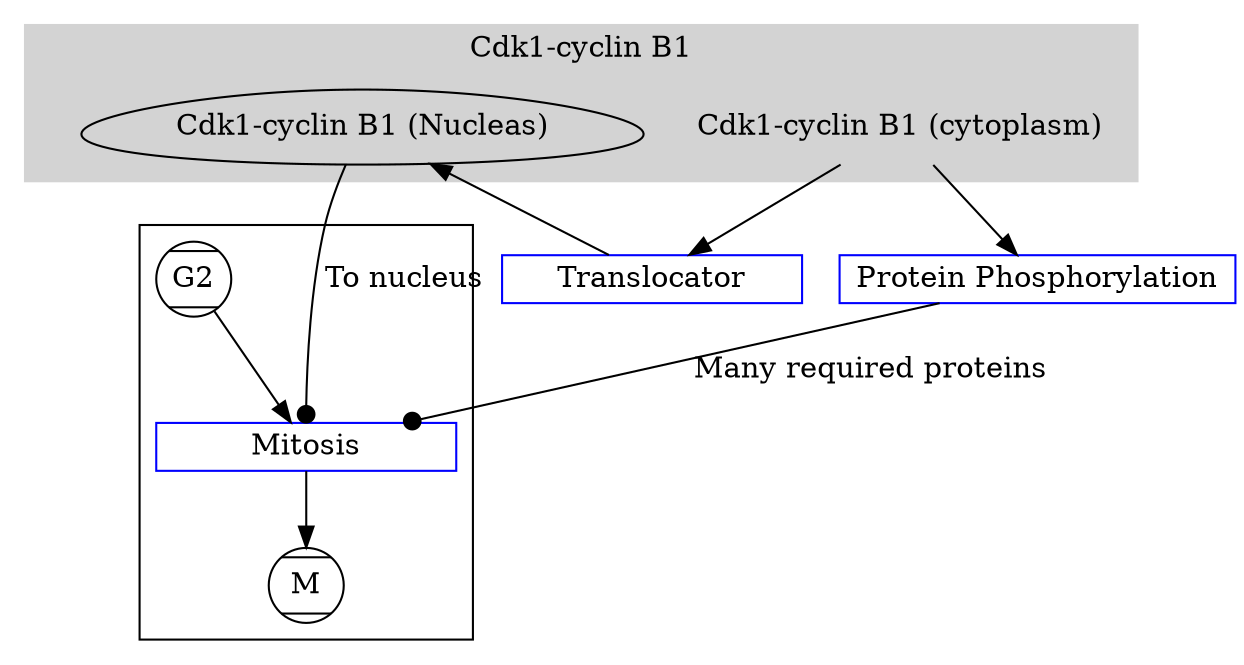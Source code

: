 /*
(c) 2015, Dilawar Singh <dilawars@ncbs.res.in>

This graphviz file is a attemp to visualize cell-cycle. It is inspired by
Petri-nets representation of chemical reactions.


*/

digraph myG {

    subgraph state {
        graph [color=gray];
        node [shape=Mcircle,fixedsize=true,width=0.5];

        // Cell states during cell division.
        G2;
        M;
    }

    subgraph molecule {
        graph [color=gray];
        node [shape=egg,fixedsize=false];

        cdk1_cyclinB1_nucleas;
        cdk1_cyclinB1_cyto;

        cdk1_cyclinB1; 
    }

    subgraph reaction {
        node [shape=rect,height=0.2,width=2,color=blue];

        mitosis [label="Mitosis"];

        translocator [label="Translocator"];

        protein_phospho [label="Protein Phosphorylation"];
    }

    subgraph cluster_cell_transitions {

        node[color=red];
        G2 -> mitosis -> M;
    }

    subgraph cluster_mpf_transition {
        style=filled;
        color=lightgrey;
        label="Cdk1-cyclin B1";

        cdk1_cyclinB1_nucleas[label="Cdk1-cyclin B1 (Nucleas)"];
        cdk1_cyclinB1_cyto[label="Cdk1-cyclin B1 (cytoplasm)",shape=none];

        cdk1_cyclinB1[shape=none,width=0,height=0,label=""];


    }

    // process here.

    cdk1_cyclinB1_cyto -> protein_phospho;
    cdk1_cyclinB1_cyto -> translocator;
    translocator -> cdk1_cyclinB1_nucleas;

    protein_phospho -> mitosis [label="Many required proteins", arrowhead="dot"];
    cdk1_cyclinB1_nucleas -> mitosis[label="To nucleus",arrowhead="dot"];

}
    
